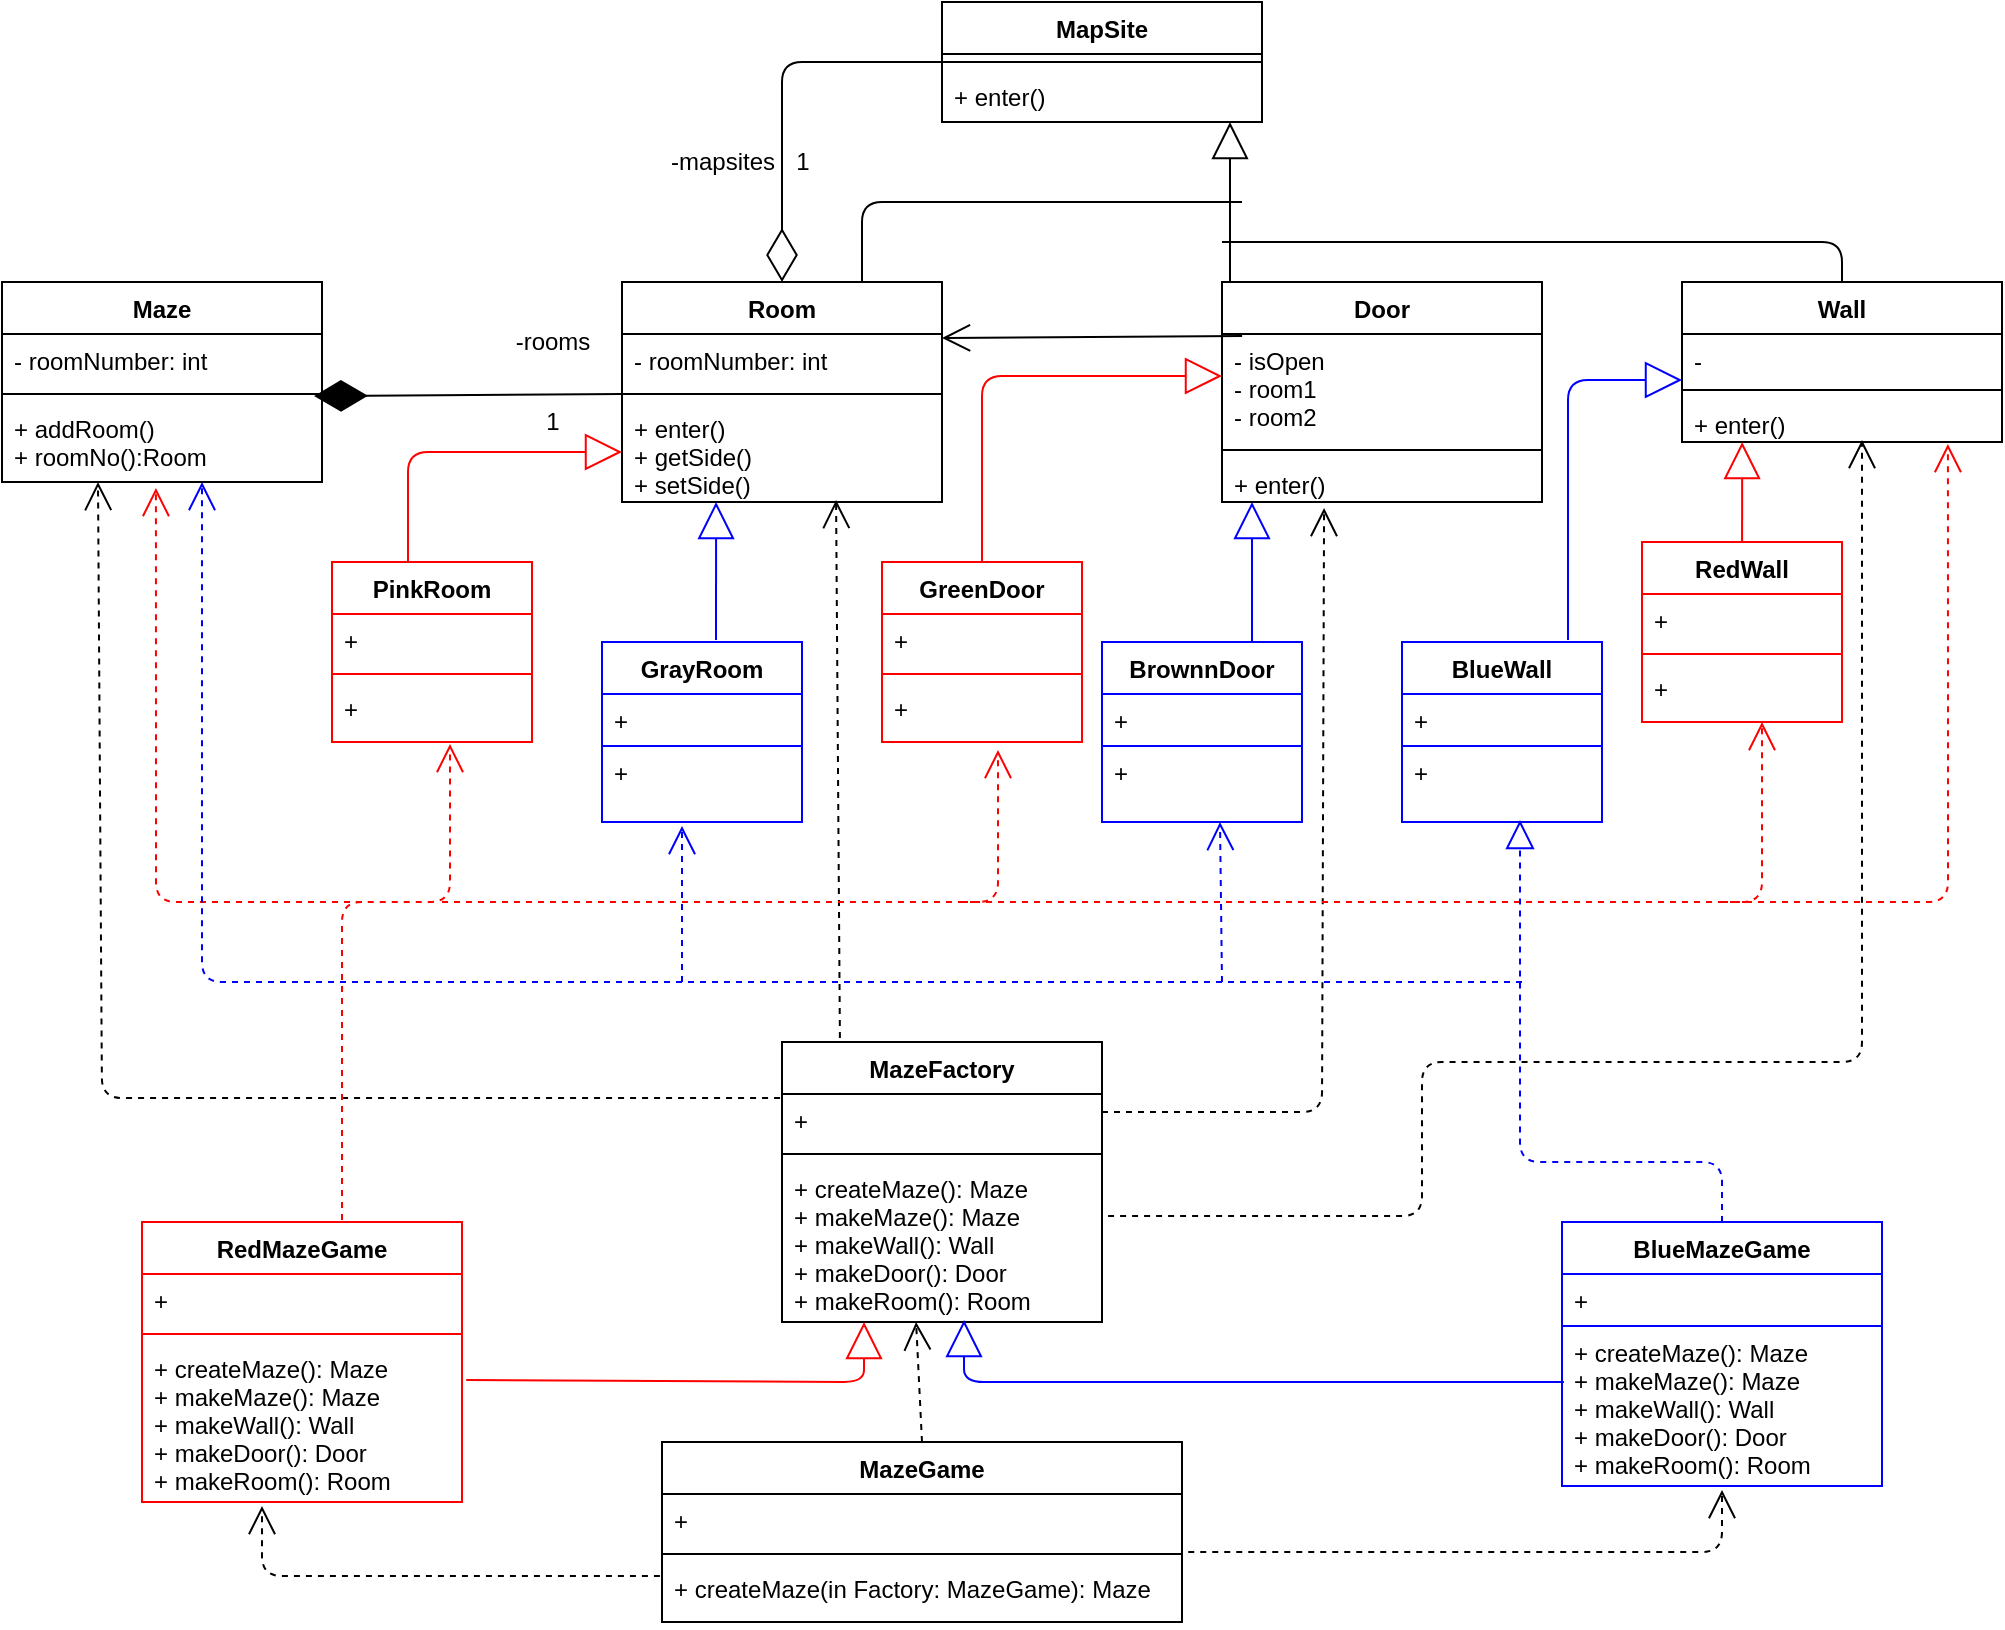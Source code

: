 <mxfile version="14.2.7" type="github">
  <diagram id="dcHdXGHzoKGkfsIKEd3O" name="Page-1">
    <mxGraphModel dx="1186" dy="588" grid="1" gridSize="10" guides="1" tooltips="1" connect="1" arrows="1" fold="1" page="1" pageScale="1" pageWidth="1100" pageHeight="850" math="0" shadow="0">
      <root>
        <mxCell id="0" />
        <mxCell id="1" parent="0" />
        <mxCell id="pTgLrrsHrEQl5brdsclu-5" value="MapSite" style="swimlane;fontStyle=1;align=center;verticalAlign=top;childLayout=stackLayout;horizontal=1;startSize=26;horizontalStack=0;resizeParent=1;resizeParentMax=0;resizeLast=0;collapsible=1;marginBottom=0;" parent="1" vertex="1">
          <mxGeometry x="510" y="20" width="160" height="60" as="geometry" />
        </mxCell>
        <mxCell id="pTgLrrsHrEQl5brdsclu-7" value="" style="line;strokeWidth=1;fillColor=none;align=left;verticalAlign=middle;spacingTop=-1;spacingLeft=3;spacingRight=3;rotatable=0;labelPosition=right;points=[];portConstraint=eastwest;" parent="pTgLrrsHrEQl5brdsclu-5" vertex="1">
          <mxGeometry y="26" width="160" height="8" as="geometry" />
        </mxCell>
        <mxCell id="pTgLrrsHrEQl5brdsclu-8" value="+ enter()" style="text;strokeColor=none;fillColor=none;align=left;verticalAlign=top;spacingLeft=4;spacingRight=4;overflow=hidden;rotatable=0;points=[[0,0.5],[1,0.5]];portConstraint=eastwest;" parent="pTgLrrsHrEQl5brdsclu-5" vertex="1">
          <mxGeometry y="34" width="160" height="26" as="geometry" />
        </mxCell>
        <mxCell id="pTgLrrsHrEQl5brdsclu-9" value="Maze" style="swimlane;fontStyle=1;align=center;verticalAlign=top;childLayout=stackLayout;horizontal=1;startSize=26;horizontalStack=0;resizeParent=1;resizeParentMax=0;resizeLast=0;collapsible=1;marginBottom=0;" parent="1" vertex="1">
          <mxGeometry x="40" y="160" width="160" height="100" as="geometry" />
        </mxCell>
        <mxCell id="pTgLrrsHrEQl5brdsclu-10" value="- roomNumber: int" style="text;strokeColor=none;fillColor=none;align=left;verticalAlign=top;spacingLeft=4;spacingRight=4;overflow=hidden;rotatable=0;points=[[0,0.5],[1,0.5]];portConstraint=eastwest;" parent="pTgLrrsHrEQl5brdsclu-9" vertex="1">
          <mxGeometry y="26" width="160" height="26" as="geometry" />
        </mxCell>
        <mxCell id="pTgLrrsHrEQl5brdsclu-11" value="" style="line;strokeWidth=1;fillColor=none;align=left;verticalAlign=middle;spacingTop=-1;spacingLeft=3;spacingRight=3;rotatable=0;labelPosition=right;points=[];portConstraint=eastwest;" parent="pTgLrrsHrEQl5brdsclu-9" vertex="1">
          <mxGeometry y="52" width="160" height="8" as="geometry" />
        </mxCell>
        <mxCell id="pTgLrrsHrEQl5brdsclu-12" value="+ addRoom()&#xa;+ roomNo():Room" style="text;strokeColor=none;fillColor=none;align=left;verticalAlign=top;spacingLeft=4;spacingRight=4;overflow=hidden;rotatable=0;points=[[0,0.5],[1,0.5]];portConstraint=eastwest;" parent="pTgLrrsHrEQl5brdsclu-9" vertex="1">
          <mxGeometry y="60" width="160" height="40" as="geometry" />
        </mxCell>
        <mxCell id="pTgLrrsHrEQl5brdsclu-13" value="Room" style="swimlane;fontStyle=1;align=center;verticalAlign=top;childLayout=stackLayout;horizontal=1;startSize=26;horizontalStack=0;resizeParent=1;resizeParentMax=0;resizeLast=0;collapsible=1;marginBottom=0;" parent="1" vertex="1">
          <mxGeometry x="350" y="160" width="160" height="110" as="geometry" />
        </mxCell>
        <mxCell id="pTgLrrsHrEQl5brdsclu-14" value="- roomNumber: int" style="text;strokeColor=none;fillColor=none;align=left;verticalAlign=top;spacingLeft=4;spacingRight=4;overflow=hidden;rotatable=0;points=[[0,0.5],[1,0.5]];portConstraint=eastwest;" parent="pTgLrrsHrEQl5brdsclu-13" vertex="1">
          <mxGeometry y="26" width="160" height="26" as="geometry" />
        </mxCell>
        <mxCell id="pTgLrrsHrEQl5brdsclu-15" value="" style="line;strokeWidth=1;fillColor=none;align=left;verticalAlign=middle;spacingTop=-1;spacingLeft=3;spacingRight=3;rotatable=0;labelPosition=right;points=[];portConstraint=eastwest;" parent="pTgLrrsHrEQl5brdsclu-13" vertex="1">
          <mxGeometry y="52" width="160" height="8" as="geometry" />
        </mxCell>
        <mxCell id="pTgLrrsHrEQl5brdsclu-16" value="+ enter()&#xa;+ getSide()&#xa;+ setSide()" style="text;strokeColor=none;fillColor=none;align=left;verticalAlign=top;spacingLeft=4;spacingRight=4;overflow=hidden;rotatable=0;points=[[0,0.5],[1,0.5]];portConstraint=eastwest;" parent="pTgLrrsHrEQl5brdsclu-13" vertex="1">
          <mxGeometry y="60" width="160" height="50" as="geometry" />
        </mxCell>
        <mxCell id="pTgLrrsHrEQl5brdsclu-17" value="Door" style="swimlane;fontStyle=1;align=center;verticalAlign=top;childLayout=stackLayout;horizontal=1;startSize=26;horizontalStack=0;resizeParent=1;resizeParentMax=0;resizeLast=0;collapsible=1;marginBottom=0;" parent="1" vertex="1">
          <mxGeometry x="650" y="160" width="160" height="110" as="geometry" />
        </mxCell>
        <mxCell id="pTgLrrsHrEQl5brdsclu-18" value="- isOpen&#xa;- room1&#xa;- room2" style="text;strokeColor=none;fillColor=none;align=left;verticalAlign=top;spacingLeft=4;spacingRight=4;overflow=hidden;rotatable=0;points=[[0,0.5],[1,0.5]];portConstraint=eastwest;" parent="pTgLrrsHrEQl5brdsclu-17" vertex="1">
          <mxGeometry y="26" width="160" height="54" as="geometry" />
        </mxCell>
        <mxCell id="pTgLrrsHrEQl5brdsclu-19" value="" style="line;strokeWidth=1;fillColor=none;align=left;verticalAlign=middle;spacingTop=-1;spacingLeft=3;spacingRight=3;rotatable=0;labelPosition=right;points=[];portConstraint=eastwest;" parent="pTgLrrsHrEQl5brdsclu-17" vertex="1">
          <mxGeometry y="80" width="160" height="8" as="geometry" />
        </mxCell>
        <mxCell id="pTgLrrsHrEQl5brdsclu-20" value="+ enter()&#xa;" style="text;strokeColor=none;fillColor=none;align=left;verticalAlign=top;spacingLeft=4;spacingRight=4;overflow=hidden;rotatable=0;points=[[0,0.5],[1,0.5]];portConstraint=eastwest;" parent="pTgLrrsHrEQl5brdsclu-17" vertex="1">
          <mxGeometry y="88" width="160" height="22" as="geometry" />
        </mxCell>
        <mxCell id="pTgLrrsHrEQl5brdsclu-21" value="Wall" style="swimlane;fontStyle=1;align=center;verticalAlign=top;childLayout=stackLayout;horizontal=1;startSize=26;horizontalStack=0;resizeParent=1;resizeParentMax=0;resizeLast=0;collapsible=1;marginBottom=0;" parent="1" vertex="1">
          <mxGeometry x="880" y="160" width="160" height="80" as="geometry" />
        </mxCell>
        <mxCell id="pTgLrrsHrEQl5brdsclu-22" value="- " style="text;strokeColor=none;fillColor=none;align=left;verticalAlign=top;spacingLeft=4;spacingRight=4;overflow=hidden;rotatable=0;points=[[0,0.5],[1,0.5]];portConstraint=eastwest;" parent="pTgLrrsHrEQl5brdsclu-21" vertex="1">
          <mxGeometry y="26" width="160" height="24" as="geometry" />
        </mxCell>
        <mxCell id="pTgLrrsHrEQl5brdsclu-23" value="" style="line;strokeWidth=1;fillColor=none;align=left;verticalAlign=middle;spacingTop=-1;spacingLeft=3;spacingRight=3;rotatable=0;labelPosition=right;points=[];portConstraint=eastwest;" parent="pTgLrrsHrEQl5brdsclu-21" vertex="1">
          <mxGeometry y="50" width="160" height="8" as="geometry" />
        </mxCell>
        <mxCell id="pTgLrrsHrEQl5brdsclu-24" value="+ enter()&#xa;" style="text;strokeColor=none;fillColor=none;align=left;verticalAlign=top;spacingLeft=4;spacingRight=4;overflow=hidden;rotatable=0;points=[[0,0.5],[1,0.5]];portConstraint=eastwest;" parent="pTgLrrsHrEQl5brdsclu-21" vertex="1">
          <mxGeometry y="58" width="160" height="22" as="geometry" />
        </mxCell>
        <mxCell id="pTgLrrsHrEQl5brdsclu-25" value="MazeFactory" style="swimlane;fontStyle=1;align=center;verticalAlign=top;childLayout=stackLayout;horizontal=1;startSize=26;horizontalStack=0;resizeParent=1;resizeParentMax=0;resizeLast=0;collapsible=1;marginBottom=0;" parent="1" vertex="1">
          <mxGeometry x="430" y="540" width="160" height="140" as="geometry" />
        </mxCell>
        <mxCell id="pTgLrrsHrEQl5brdsclu-26" value="+ " style="text;strokeColor=none;fillColor=none;align=left;verticalAlign=top;spacingLeft=4;spacingRight=4;overflow=hidden;rotatable=0;points=[[0,0.5],[1,0.5]];portConstraint=eastwest;" parent="pTgLrrsHrEQl5brdsclu-25" vertex="1">
          <mxGeometry y="26" width="160" height="26" as="geometry" />
        </mxCell>
        <mxCell id="pTgLrrsHrEQl5brdsclu-27" value="" style="line;strokeWidth=1;fillColor=none;align=left;verticalAlign=middle;spacingTop=-1;spacingLeft=3;spacingRight=3;rotatable=0;labelPosition=right;points=[];portConstraint=eastwest;" parent="pTgLrrsHrEQl5brdsclu-25" vertex="1">
          <mxGeometry y="52" width="160" height="8" as="geometry" />
        </mxCell>
        <mxCell id="pTgLrrsHrEQl5brdsclu-28" value="+ createMaze(): Maze&#xa;+ makeMaze(): Maze&#xa;+ makeWall(): Wall&#xa;+ makeDoor(): Door&#xa;+ makeRoom(): Room" style="text;strokeColor=none;fillColor=none;align=left;verticalAlign=top;spacingLeft=4;spacingRight=4;overflow=hidden;rotatable=0;points=[[0,0.5],[1,0.5]];portConstraint=eastwest;" parent="pTgLrrsHrEQl5brdsclu-25" vertex="1">
          <mxGeometry y="60" width="160" height="80" as="geometry" />
        </mxCell>
        <mxCell id="pTgLrrsHrEQl5brdsclu-29" value="" style="endArrow=diamondThin;endFill=0;endSize=24;html=1;exitX=0;exitY=0.5;exitDx=0;exitDy=0;entryX=0.5;entryY=0;entryDx=0;entryDy=0;" parent="1" source="pTgLrrsHrEQl5brdsclu-5" target="pTgLrrsHrEQl5brdsclu-13" edge="1">
          <mxGeometry width="160" relative="1" as="geometry">
            <mxPoint x="280" y="60" as="sourcePoint" />
            <mxPoint x="440" y="60" as="targetPoint" />
            <Array as="points">
              <mxPoint x="430" y="50" />
            </Array>
          </mxGeometry>
        </mxCell>
        <mxCell id="pTgLrrsHrEQl5brdsclu-30" value="" style="endArrow=diamondThin;endFill=1;endSize=24;html=1;exitX=0;exitY=-0.08;exitDx=0;exitDy=0;exitPerimeter=0;entryX=0.975;entryY=0.625;entryDx=0;entryDy=0;entryPerimeter=0;" parent="1" source="pTgLrrsHrEQl5brdsclu-16" target="pTgLrrsHrEQl5brdsclu-11" edge="1">
          <mxGeometry width="160" relative="1" as="geometry">
            <mxPoint x="470" y="270" as="sourcePoint" />
            <mxPoint x="630" y="270" as="targetPoint" />
          </mxGeometry>
        </mxCell>
        <mxCell id="pTgLrrsHrEQl5brdsclu-32" value="" style="endArrow=open;endSize=12;dashed=1;html=1;exitX=-0.006;exitY=0.077;exitDx=0;exitDy=0;exitPerimeter=0;" parent="1" source="pTgLrrsHrEQl5brdsclu-26" edge="1">
          <mxGeometry width="160" relative="1" as="geometry">
            <mxPoint x="470" y="270" as="sourcePoint" />
            <mxPoint x="88" y="260" as="targetPoint" />
            <Array as="points">
              <mxPoint x="90" y="568" />
            </Array>
          </mxGeometry>
        </mxCell>
        <mxCell id="pTgLrrsHrEQl5brdsclu-33" value="" style="endArrow=open;endSize=12;dashed=1;html=1;exitX=0.181;exitY=-0.014;exitDx=0;exitDy=0;entryX=0.669;entryY=0.98;entryDx=0;entryDy=0;entryPerimeter=0;exitPerimeter=0;" parent="1" source="pTgLrrsHrEQl5brdsclu-25" target="pTgLrrsHrEQl5brdsclu-16" edge="1">
          <mxGeometry width="160" relative="1" as="geometry">
            <mxPoint x="470" y="270" as="sourcePoint" />
            <mxPoint x="630" y="270" as="targetPoint" />
            <Array as="points" />
          </mxGeometry>
        </mxCell>
        <mxCell id="pTgLrrsHrEQl5brdsclu-34" value="" style="endArrow=open;endSize=12;dashed=1;html=1;exitX=1;exitY=0.25;exitDx=0;exitDy=0;entryX=0.319;entryY=1.136;entryDx=0;entryDy=0;entryPerimeter=0;" parent="1" source="pTgLrrsHrEQl5brdsclu-25" target="pTgLrrsHrEQl5brdsclu-20" edge="1">
          <mxGeometry width="160" relative="1" as="geometry">
            <mxPoint x="470" y="270" as="sourcePoint" />
            <mxPoint x="630" y="270" as="targetPoint" />
            <Array as="points">
              <mxPoint x="700" y="575" />
            </Array>
          </mxGeometry>
        </mxCell>
        <mxCell id="pTgLrrsHrEQl5brdsclu-35" value="" style="endArrow=open;endSize=12;dashed=1;html=1;exitX=1.019;exitY=0.338;exitDx=0;exitDy=0;exitPerimeter=0;" parent="1" source="pTgLrrsHrEQl5brdsclu-28" edge="1">
          <mxGeometry width="160" relative="1" as="geometry">
            <mxPoint x="470" y="270" as="sourcePoint" />
            <mxPoint x="970" y="239" as="targetPoint" />
            <Array as="points">
              <mxPoint x="750" y="627" />
              <mxPoint x="750" y="550" />
              <mxPoint x="970" y="550" />
            </Array>
          </mxGeometry>
        </mxCell>
        <mxCell id="pTgLrrsHrEQl5brdsclu-36" value="" style="endArrow=block;endSize=16;endFill=0;html=1;" parent="1" edge="1">
          <mxGeometry width="160" relative="1" as="geometry">
            <mxPoint x="654" y="160" as="sourcePoint" />
            <mxPoint x="654" y="80" as="targetPoint" />
          </mxGeometry>
        </mxCell>
        <mxCell id="pTgLrrsHrEQl5brdsclu-39" value="" style="endArrow=none;html=1;exitX=0.75;exitY=0;exitDx=0;exitDy=0;" parent="1" source="pTgLrrsHrEQl5brdsclu-13" edge="1">
          <mxGeometry width="50" height="50" relative="1" as="geometry">
            <mxPoint x="520" y="300" as="sourcePoint" />
            <mxPoint x="660" y="120" as="targetPoint" />
            <Array as="points">
              <mxPoint x="470" y="120" />
            </Array>
          </mxGeometry>
        </mxCell>
        <mxCell id="pTgLrrsHrEQl5brdsclu-40" value="" style="endArrow=none;html=1;exitX=0.5;exitY=0;exitDx=0;exitDy=0;" parent="1" source="pTgLrrsHrEQl5brdsclu-21" edge="1">
          <mxGeometry width="50" height="50" relative="1" as="geometry">
            <mxPoint x="520" y="300" as="sourcePoint" />
            <mxPoint x="650" y="140" as="targetPoint" />
            <Array as="points">
              <mxPoint x="960" y="140" />
            </Array>
          </mxGeometry>
        </mxCell>
        <mxCell id="vtiFYNOhvJ_xAcoVPAEP-5" value="RedMazeGame" style="swimlane;fontStyle=1;align=center;verticalAlign=top;childLayout=stackLayout;horizontal=1;startSize=26;horizontalStack=0;resizeParent=1;resizeParentMax=0;resizeLast=0;collapsible=1;marginBottom=0;strokeColor=#FF0000;" parent="1" vertex="1">
          <mxGeometry x="110" y="630" width="160" height="140" as="geometry" />
        </mxCell>
        <mxCell id="vtiFYNOhvJ_xAcoVPAEP-6" value="+ " style="text;strokeColor=none;fillColor=none;align=left;verticalAlign=top;spacingLeft=4;spacingRight=4;overflow=hidden;rotatable=0;points=[[0,0.5],[1,0.5]];portConstraint=eastwest;" parent="vtiFYNOhvJ_xAcoVPAEP-5" vertex="1">
          <mxGeometry y="26" width="160" height="26" as="geometry" />
        </mxCell>
        <mxCell id="vtiFYNOhvJ_xAcoVPAEP-7" value="" style="line;strokeWidth=1;fillColor=none;align=left;verticalAlign=middle;spacingTop=-1;spacingLeft=3;spacingRight=3;rotatable=0;labelPosition=right;points=[];portConstraint=eastwest;strokeColor=#FF0000;" parent="vtiFYNOhvJ_xAcoVPAEP-5" vertex="1">
          <mxGeometry y="52" width="160" height="8" as="geometry" />
        </mxCell>
        <mxCell id="vtiFYNOhvJ_xAcoVPAEP-8" value="+ createMaze(): Maze&#xa;+ makeMaze(): Maze&#xa;+ makeWall(): Wall&#xa;+ makeDoor(): Door&#xa;+ makeRoom(): Room" style="text;strokeColor=none;fillColor=none;align=left;verticalAlign=top;spacingLeft=4;spacingRight=4;overflow=hidden;rotatable=0;points=[[0,0.5],[1,0.5]];portConstraint=eastwest;" parent="vtiFYNOhvJ_xAcoVPAEP-5" vertex="1">
          <mxGeometry y="60" width="160" height="80" as="geometry" />
        </mxCell>
        <mxCell id="vtiFYNOhvJ_xAcoVPAEP-9" value="BlueMazeGame" style="swimlane;fontStyle=1;align=center;verticalAlign=top;childLayout=stackLayout;horizontal=1;startSize=26;horizontalStack=0;resizeParent=1;resizeParentMax=0;resizeLast=0;collapsible=1;marginBottom=0;strokeColor=#0000FF;" parent="1" vertex="1">
          <mxGeometry x="820" y="630" width="160" height="132" as="geometry" />
        </mxCell>
        <mxCell id="vtiFYNOhvJ_xAcoVPAEP-10" value="+ " style="text;strokeColor=#0000FF;fillColor=none;align=left;verticalAlign=top;spacingLeft=4;spacingRight=4;overflow=hidden;rotatable=0;points=[[0,0.5],[1,0.5]];portConstraint=eastwest;" parent="vtiFYNOhvJ_xAcoVPAEP-9" vertex="1">
          <mxGeometry y="26" width="160" height="26" as="geometry" />
        </mxCell>
        <mxCell id="vtiFYNOhvJ_xAcoVPAEP-12" value="+ createMaze(): Maze&#xa;+ makeMaze(): Maze&#xa;+ makeWall(): Wall&#xa;+ makeDoor(): Door&#xa;+ makeRoom(): Room" style="text;strokeColor=#0000FF;fillColor=none;align=left;verticalAlign=top;spacingLeft=4;spacingRight=4;overflow=hidden;rotatable=0;points=[[0,0.5],[1,0.5]];portConstraint=eastwest;" parent="vtiFYNOhvJ_xAcoVPAEP-9" vertex="1">
          <mxGeometry y="52" width="160" height="80" as="geometry" />
        </mxCell>
        <mxCell id="vtiFYNOhvJ_xAcoVPAEP-13" value="-mapsites" style="text;html=1;align=center;verticalAlign=middle;resizable=0;points=[];autosize=1;" parent="1" vertex="1">
          <mxGeometry x="365" y="90" width="70" height="20" as="geometry" />
        </mxCell>
        <mxCell id="vtiFYNOhvJ_xAcoVPAEP-14" value="1" style="text;html=1;align=center;verticalAlign=middle;resizable=0;points=[];autosize=1;" parent="1" vertex="1">
          <mxGeometry x="430" y="90" width="20" height="20" as="geometry" />
        </mxCell>
        <mxCell id="vtiFYNOhvJ_xAcoVPAEP-15" value="-rooms" style="text;html=1;align=center;verticalAlign=middle;resizable=0;points=[];autosize=1;" parent="1" vertex="1">
          <mxGeometry x="290" y="180" width="50" height="20" as="geometry" />
        </mxCell>
        <mxCell id="vtiFYNOhvJ_xAcoVPAEP-16" value="1" style="text;html=1;align=center;verticalAlign=middle;resizable=0;points=[];autosize=1;" parent="1" vertex="1">
          <mxGeometry x="305" y="220" width="20" height="20" as="geometry" />
        </mxCell>
        <mxCell id="vtiFYNOhvJ_xAcoVPAEP-17" value="PinkRoom" style="swimlane;fontStyle=1;align=center;verticalAlign=top;childLayout=stackLayout;horizontal=1;startSize=26;horizontalStack=0;resizeParent=1;resizeParentMax=0;resizeLast=0;collapsible=1;marginBottom=0;strokeColor=#FF0000;" parent="1" vertex="1">
          <mxGeometry x="205" y="300" width="100" height="90" as="geometry" />
        </mxCell>
        <mxCell id="vtiFYNOhvJ_xAcoVPAEP-18" value="+ " style="text;strokeColor=none;fillColor=none;align=left;verticalAlign=top;spacingLeft=4;spacingRight=4;overflow=hidden;rotatable=0;points=[[0,0.5],[1,0.5]];portConstraint=eastwest;" parent="vtiFYNOhvJ_xAcoVPAEP-17" vertex="1">
          <mxGeometry y="26" width="100" height="26" as="geometry" />
        </mxCell>
        <mxCell id="vtiFYNOhvJ_xAcoVPAEP-19" value="" style="line;strokeWidth=1;fillColor=none;align=left;verticalAlign=middle;spacingTop=-1;spacingLeft=3;spacingRight=3;rotatable=0;labelPosition=right;points=[];portConstraint=eastwest;strokeColor=#FF0000;" parent="vtiFYNOhvJ_xAcoVPAEP-17" vertex="1">
          <mxGeometry y="52" width="100" height="8" as="geometry" />
        </mxCell>
        <mxCell id="vtiFYNOhvJ_xAcoVPAEP-20" value="+" style="text;strokeColor=none;fillColor=none;align=left;verticalAlign=top;spacingLeft=4;spacingRight=4;overflow=hidden;rotatable=0;points=[[0,0.5],[1,0.5]];portConstraint=eastwest;" parent="vtiFYNOhvJ_xAcoVPAEP-17" vertex="1">
          <mxGeometry y="60" width="100" height="30" as="geometry" />
        </mxCell>
        <mxCell id="vtiFYNOhvJ_xAcoVPAEP-21" value="GrayRoom" style="swimlane;fontStyle=1;align=center;verticalAlign=top;childLayout=stackLayout;horizontal=1;startSize=26;horizontalStack=0;resizeParent=1;resizeParentMax=0;resizeLast=0;collapsible=1;marginBottom=0;strokeColor=#0000FF;" parent="1" vertex="1">
          <mxGeometry x="340" y="340" width="100" height="90" as="geometry" />
        </mxCell>
        <mxCell id="vtiFYNOhvJ_xAcoVPAEP-22" value="+ " style="text;strokeColor=#0000FF;fillColor=none;align=left;verticalAlign=top;spacingLeft=4;spacingRight=4;overflow=hidden;rotatable=0;points=[[0,0.5],[1,0.5]];portConstraint=eastwest;" parent="vtiFYNOhvJ_xAcoVPAEP-21" vertex="1">
          <mxGeometry y="26" width="100" height="26" as="geometry" />
        </mxCell>
        <mxCell id="vtiFYNOhvJ_xAcoVPAEP-24" value="+" style="text;strokeColor=#0000FF;fillColor=none;align=left;verticalAlign=top;spacingLeft=4;spacingRight=4;overflow=hidden;rotatable=0;points=[[0,0.5],[1,0.5]];portConstraint=eastwest;" parent="vtiFYNOhvJ_xAcoVPAEP-21" vertex="1">
          <mxGeometry y="52" width="100" height="38" as="geometry" />
        </mxCell>
        <mxCell id="vtiFYNOhvJ_xAcoVPAEP-25" value="RedWall" style="swimlane;fontStyle=1;align=center;verticalAlign=top;childLayout=stackLayout;horizontal=1;startSize=26;horizontalStack=0;resizeParent=1;resizeParentMax=0;resizeLast=0;collapsible=1;marginBottom=0;strokeColor=#FF0000;" parent="1" vertex="1">
          <mxGeometry x="860" y="290" width="100" height="90" as="geometry" />
        </mxCell>
        <mxCell id="vtiFYNOhvJ_xAcoVPAEP-26" value="+ " style="text;strokeColor=none;fillColor=none;align=left;verticalAlign=top;spacingLeft=4;spacingRight=4;overflow=hidden;rotatable=0;points=[[0,0.5],[1,0.5]];portConstraint=eastwest;" parent="vtiFYNOhvJ_xAcoVPAEP-25" vertex="1">
          <mxGeometry y="26" width="100" height="26" as="geometry" />
        </mxCell>
        <mxCell id="vtiFYNOhvJ_xAcoVPAEP-27" value="" style="line;strokeWidth=1;fillColor=none;align=left;verticalAlign=middle;spacingTop=-1;spacingLeft=3;spacingRight=3;rotatable=0;labelPosition=right;points=[];portConstraint=eastwest;strokeColor=#FF0000;" parent="vtiFYNOhvJ_xAcoVPAEP-25" vertex="1">
          <mxGeometry y="52" width="100" height="8" as="geometry" />
        </mxCell>
        <mxCell id="vtiFYNOhvJ_xAcoVPAEP-28" value="+" style="text;strokeColor=none;fillColor=none;align=left;verticalAlign=top;spacingLeft=4;spacingRight=4;overflow=hidden;rotatable=0;points=[[0,0.5],[1,0.5]];portConstraint=eastwest;" parent="vtiFYNOhvJ_xAcoVPAEP-25" vertex="1">
          <mxGeometry y="60" width="100" height="30" as="geometry" />
        </mxCell>
        <mxCell id="vtiFYNOhvJ_xAcoVPAEP-29" value="GreenDoor" style="swimlane;fontStyle=1;align=center;verticalAlign=top;childLayout=stackLayout;horizontal=1;startSize=26;horizontalStack=0;resizeParent=1;resizeParentMax=0;resizeLast=0;collapsible=1;marginBottom=0;strokeColor=#FF0000;" parent="1" vertex="1">
          <mxGeometry x="480" y="300" width="100" height="90" as="geometry" />
        </mxCell>
        <mxCell id="vtiFYNOhvJ_xAcoVPAEP-30" value="+ " style="text;strokeColor=none;fillColor=none;align=left;verticalAlign=top;spacingLeft=4;spacingRight=4;overflow=hidden;rotatable=0;points=[[0,0.5],[1,0.5]];portConstraint=eastwest;" parent="vtiFYNOhvJ_xAcoVPAEP-29" vertex="1">
          <mxGeometry y="26" width="100" height="26" as="geometry" />
        </mxCell>
        <mxCell id="vtiFYNOhvJ_xAcoVPAEP-31" value="" style="line;strokeWidth=1;fillColor=none;align=left;verticalAlign=middle;spacingTop=-1;spacingLeft=3;spacingRight=3;rotatable=0;labelPosition=right;points=[];portConstraint=eastwest;strokeColor=#FF0000;" parent="vtiFYNOhvJ_xAcoVPAEP-29" vertex="1">
          <mxGeometry y="52" width="100" height="8" as="geometry" />
        </mxCell>
        <mxCell id="vtiFYNOhvJ_xAcoVPAEP-32" value="+" style="text;strokeColor=none;fillColor=none;align=left;verticalAlign=top;spacingLeft=4;spacingRight=4;overflow=hidden;rotatable=0;points=[[0,0.5],[1,0.5]];portConstraint=eastwest;" parent="vtiFYNOhvJ_xAcoVPAEP-29" vertex="1">
          <mxGeometry y="60" width="100" height="30" as="geometry" />
        </mxCell>
        <mxCell id="vtiFYNOhvJ_xAcoVPAEP-33" value="" style="endArrow=block;endSize=16;endFill=0;html=1;exitX=1.013;exitY=0.238;exitDx=0;exitDy=0;strokeColor=#FF0000;exitPerimeter=0;" parent="1" source="vtiFYNOhvJ_xAcoVPAEP-8" edge="1">
          <mxGeometry width="160" relative="1" as="geometry">
            <mxPoint x="500" y="700" as="sourcePoint" />
            <mxPoint x="471" y="680" as="targetPoint" />
            <Array as="points">
              <mxPoint x="471" y="710" />
            </Array>
          </mxGeometry>
        </mxCell>
        <mxCell id="vtiFYNOhvJ_xAcoVPAEP-34" value="" style="endArrow=open;endSize=12;dashed=1;html=1;strokeColor=#FF0000;entryX=0.59;entryY=1.033;entryDx=0;entryDy=0;entryPerimeter=0;" parent="1" target="vtiFYNOhvJ_xAcoVPAEP-20" edge="1">
          <mxGeometry width="160" relative="1" as="geometry">
            <mxPoint x="210" y="629" as="sourcePoint" />
            <mxPoint x="660" y="550" as="targetPoint" />
            <Array as="points">
              <mxPoint x="210" y="470" />
              <mxPoint x="264" y="470" />
            </Array>
          </mxGeometry>
        </mxCell>
        <mxCell id="vtiFYNOhvJ_xAcoVPAEP-35" value="" style="endArrow=open;endSize=12;dashed=1;html=1;strokeColor=#FF0000;entryX=0.58;entryY=1.133;entryDx=0;entryDy=0;entryPerimeter=0;" parent="1" target="vtiFYNOhvJ_xAcoVPAEP-32" edge="1">
          <mxGeometry width="160" relative="1" as="geometry">
            <mxPoint x="260" y="470" as="sourcePoint" />
            <mxPoint x="660" y="480" as="targetPoint" />
            <Array as="points">
              <mxPoint x="538" y="470" />
            </Array>
          </mxGeometry>
        </mxCell>
        <mxCell id="vtiFYNOhvJ_xAcoVPAEP-36" value="" style="endArrow=open;endSize=12;dashed=1;html=1;strokeColor=#FF0000;entryX=0.6;entryY=1;entryDx=0;entryDy=0;entryPerimeter=0;" parent="1" target="vtiFYNOhvJ_xAcoVPAEP-28" edge="1">
          <mxGeometry width="160" relative="1" as="geometry">
            <mxPoint x="520" y="470" as="sourcePoint" />
            <mxPoint x="660" y="480" as="targetPoint" />
            <Array as="points">
              <mxPoint x="920" y="470" />
            </Array>
          </mxGeometry>
        </mxCell>
        <mxCell id="vtiFYNOhvJ_xAcoVPAEP-37" value="" style="endArrow=open;endSize=12;dashed=1;html=1;strokeColor=#FF0000;entryX=0.481;entryY=1.075;entryDx=0;entryDy=0;entryPerimeter=0;" parent="1" target="pTgLrrsHrEQl5brdsclu-12" edge="1">
          <mxGeometry width="160" relative="1" as="geometry">
            <mxPoint x="220" y="470" as="sourcePoint" />
            <mxPoint x="660" y="390" as="targetPoint" />
            <Array as="points">
              <mxPoint x="117" y="470" />
            </Array>
          </mxGeometry>
        </mxCell>
        <mxCell id="vtiFYNOhvJ_xAcoVPAEP-38" value="" style="endArrow=open;endSize=12;dashed=1;html=1;strokeColor=#FF0000;entryX=0.831;entryY=1.045;entryDx=0;entryDy=0;entryPerimeter=0;" parent="1" target="pTgLrrsHrEQl5brdsclu-24" edge="1">
          <mxGeometry width="160" relative="1" as="geometry">
            <mxPoint x="900" y="470" as="sourcePoint" />
            <mxPoint x="660" y="390" as="targetPoint" />
            <Array as="points">
              <mxPoint x="1013" y="470" />
            </Array>
          </mxGeometry>
        </mxCell>
        <mxCell id="vtiFYNOhvJ_xAcoVPAEP-39" value="" style="endArrow=block;endSize=16;endFill=0;html=1;strokeColor=#FF0000;entryX=0;entryY=0.5;entryDx=0;entryDy=0;exitX=0.38;exitY=0;exitDx=0;exitDy=0;exitPerimeter=0;" parent="1" source="vtiFYNOhvJ_xAcoVPAEP-17" target="pTgLrrsHrEQl5brdsclu-16" edge="1">
          <mxGeometry width="160" relative="1" as="geometry">
            <mxPoint x="255" y="298" as="sourcePoint" />
            <mxPoint x="660" y="390" as="targetPoint" />
            <Array as="points">
              <mxPoint x="243" y="245" />
            </Array>
          </mxGeometry>
        </mxCell>
        <mxCell id="vtiFYNOhvJ_xAcoVPAEP-40" value="" style="endArrow=block;endSize=16;endFill=0;html=1;strokeColor=#FF0000;exitX=0.5;exitY=0;exitDx=0;exitDy=0;" parent="1" source="vtiFYNOhvJ_xAcoVPAEP-29" edge="1">
          <mxGeometry width="160" relative="1" as="geometry">
            <mxPoint x="500" y="390" as="sourcePoint" />
            <mxPoint x="650" y="207" as="targetPoint" />
            <Array as="points">
              <mxPoint x="530" y="207" />
            </Array>
          </mxGeometry>
        </mxCell>
        <mxCell id="vtiFYNOhvJ_xAcoVPAEP-41" value="" style="endArrow=block;endSize=16;endFill=0;html=1;strokeColor=#FF0000;entryX=0.188;entryY=1;entryDx=0;entryDy=0;entryPerimeter=0;" parent="1" source="vtiFYNOhvJ_xAcoVPAEP-25" target="pTgLrrsHrEQl5brdsclu-24" edge="1">
          <mxGeometry width="160" relative="1" as="geometry">
            <mxPoint x="500" y="390" as="sourcePoint" />
            <mxPoint x="660" y="390" as="targetPoint" />
          </mxGeometry>
        </mxCell>
        <mxCell id="vtiFYNOhvJ_xAcoVPAEP-42" value="BrownnDoor" style="swimlane;fontStyle=1;align=center;verticalAlign=top;childLayout=stackLayout;horizontal=1;startSize=26;horizontalStack=0;resizeParent=1;resizeParentMax=0;resizeLast=0;collapsible=1;marginBottom=0;strokeColor=#0000FF;" parent="1" vertex="1">
          <mxGeometry x="590" y="340" width="100" height="90" as="geometry" />
        </mxCell>
        <mxCell id="vtiFYNOhvJ_xAcoVPAEP-43" value="+ " style="text;strokeColor=#0000FF;fillColor=none;align=left;verticalAlign=top;spacingLeft=4;spacingRight=4;overflow=hidden;rotatable=0;points=[[0,0.5],[1,0.5]];portConstraint=eastwest;" parent="vtiFYNOhvJ_xAcoVPAEP-42" vertex="1">
          <mxGeometry y="26" width="100" height="26" as="geometry" />
        </mxCell>
        <mxCell id="vtiFYNOhvJ_xAcoVPAEP-44" value="+" style="text;strokeColor=#0000FF;fillColor=none;align=left;verticalAlign=top;spacingLeft=4;spacingRight=4;overflow=hidden;rotatable=0;points=[[0,0.5],[1,0.5]];portConstraint=eastwest;" parent="vtiFYNOhvJ_xAcoVPAEP-42" vertex="1">
          <mxGeometry y="52" width="100" height="38" as="geometry" />
        </mxCell>
        <mxCell id="vtiFYNOhvJ_xAcoVPAEP-45" value="BlueWall" style="swimlane;fontStyle=1;align=center;verticalAlign=top;childLayout=stackLayout;horizontal=1;startSize=26;horizontalStack=0;resizeParent=1;resizeParentMax=0;resizeLast=0;collapsible=1;marginBottom=0;strokeColor=#0000FF;" parent="1" vertex="1">
          <mxGeometry x="740" y="340" width="100" height="90" as="geometry" />
        </mxCell>
        <mxCell id="vtiFYNOhvJ_xAcoVPAEP-46" value="+ " style="text;strokeColor=#0000FF;fillColor=none;align=left;verticalAlign=top;spacingLeft=4;spacingRight=4;overflow=hidden;rotatable=0;points=[[0,0.5],[1,0.5]];portConstraint=eastwest;" parent="vtiFYNOhvJ_xAcoVPAEP-45" vertex="1">
          <mxGeometry y="26" width="100" height="26" as="geometry" />
        </mxCell>
        <mxCell id="vtiFYNOhvJ_xAcoVPAEP-47" value="+" style="text;strokeColor=#0000FF;fillColor=none;align=left;verticalAlign=top;spacingLeft=4;spacingRight=4;overflow=hidden;rotatable=0;points=[[0,0.5],[1,0.5]];portConstraint=eastwest;" parent="vtiFYNOhvJ_xAcoVPAEP-45" vertex="1">
          <mxGeometry y="52" width="100" height="38" as="geometry" />
        </mxCell>
        <mxCell id="vtiFYNOhvJ_xAcoVPAEP-48" value="" style="endArrow=block;endSize=16;endFill=0;html=1;strokeColor=#0000FF;exitX=0.006;exitY=0.35;exitDx=0;exitDy=0;entryX=0.569;entryY=0.988;entryDx=0;entryDy=0;entryPerimeter=0;exitPerimeter=0;" parent="1" source="vtiFYNOhvJ_xAcoVPAEP-12" target="pTgLrrsHrEQl5brdsclu-28" edge="1">
          <mxGeometry width="160" relative="1" as="geometry">
            <mxPoint x="500" y="490" as="sourcePoint" />
            <mxPoint x="660" y="490" as="targetPoint" />
            <Array as="points">
              <mxPoint x="521" y="710" />
            </Array>
          </mxGeometry>
        </mxCell>
        <mxCell id="vtiFYNOhvJ_xAcoVPAEP-49" value="" style="endArrow=block;dashed=1;endFill=0;endSize=12;html=1;strokeColor=#0000FF;exitX=0.5;exitY=0;exitDx=0;exitDy=0;entryX=0.59;entryY=0.974;entryDx=0;entryDy=0;entryPerimeter=0;" parent="1" source="vtiFYNOhvJ_xAcoVPAEP-9" target="vtiFYNOhvJ_xAcoVPAEP-47" edge="1">
          <mxGeometry width="160" relative="1" as="geometry">
            <mxPoint x="835" y="626" as="sourcePoint" />
            <mxPoint x="830" y="432" as="targetPoint" />
            <Array as="points">
              <mxPoint x="900" y="600" />
              <mxPoint x="799" y="600" />
            </Array>
          </mxGeometry>
        </mxCell>
        <mxCell id="vtiFYNOhvJ_xAcoVPAEP-50" value="" style="endArrow=open;endSize=12;dashed=1;html=1;strokeColor=#0000FF;" parent="1" edge="1">
          <mxGeometry width="160" relative="1" as="geometry">
            <mxPoint x="800" y="510" as="sourcePoint" />
            <mxPoint x="140" y="260" as="targetPoint" />
            <Array as="points">
              <mxPoint x="140" y="510" />
            </Array>
          </mxGeometry>
        </mxCell>
        <mxCell id="vtiFYNOhvJ_xAcoVPAEP-51" value="" style="endArrow=open;endSize=12;dashed=1;html=1;strokeColor=#0000FF;entryX=0.59;entryY=1;entryDx=0;entryDy=0;entryPerimeter=0;" parent="1" target="vtiFYNOhvJ_xAcoVPAEP-44" edge="1">
          <mxGeometry width="160" relative="1" as="geometry">
            <mxPoint x="650" y="510" as="sourcePoint" />
            <mxPoint x="650" y="490" as="targetPoint" />
          </mxGeometry>
        </mxCell>
        <mxCell id="vtiFYNOhvJ_xAcoVPAEP-52" value="" style="endArrow=open;endSize=12;dashed=1;html=1;strokeColor=#0000FF;" parent="1" edge="1">
          <mxGeometry width="160" relative="1" as="geometry">
            <mxPoint x="380" y="510" as="sourcePoint" />
            <mxPoint x="380" y="432" as="targetPoint" />
          </mxGeometry>
        </mxCell>
        <mxCell id="vtiFYNOhvJ_xAcoVPAEP-53" value="" style="endArrow=block;endSize=16;endFill=0;html=1;strokeColor=#0000FF;exitX=0.57;exitY=-0.011;exitDx=0;exitDy=0;exitPerimeter=0;entryX=0.294;entryY=1;entryDx=0;entryDy=0;entryPerimeter=0;" parent="1" source="vtiFYNOhvJ_xAcoVPAEP-21" target="pTgLrrsHrEQl5brdsclu-16" edge="1">
          <mxGeometry width="160" relative="1" as="geometry">
            <mxPoint x="490" y="340" as="sourcePoint" />
            <mxPoint x="650" y="340" as="targetPoint" />
          </mxGeometry>
        </mxCell>
        <mxCell id="vtiFYNOhvJ_xAcoVPAEP-54" value="" style="endArrow=block;endSize=16;endFill=0;html=1;strokeColor=#0000FF;exitX=0.75;exitY=0;exitDx=0;exitDy=0;" parent="1" source="vtiFYNOhvJ_xAcoVPAEP-42" edge="1">
          <mxGeometry width="160" relative="1" as="geometry">
            <mxPoint x="490" y="340" as="sourcePoint" />
            <mxPoint x="665" y="270" as="targetPoint" />
          </mxGeometry>
        </mxCell>
        <mxCell id="vtiFYNOhvJ_xAcoVPAEP-55" value="" style="endArrow=block;endSize=16;endFill=0;html=1;strokeColor=#0000FF;exitX=0.83;exitY=-0.011;exitDx=0;exitDy=0;exitPerimeter=0;" parent="1" source="vtiFYNOhvJ_xAcoVPAEP-45" edge="1">
          <mxGeometry width="160" relative="1" as="geometry">
            <mxPoint x="490" y="340" as="sourcePoint" />
            <mxPoint x="880" y="209" as="targetPoint" />
            <Array as="points">
              <mxPoint x="823" y="209" />
            </Array>
          </mxGeometry>
        </mxCell>
        <mxCell id="vtiFYNOhvJ_xAcoVPAEP-56" value="" style="endArrow=open;endFill=1;endSize=12;html=1;strokeColor=#000000;exitX=0.063;exitY=0.019;exitDx=0;exitDy=0;exitPerimeter=0;" parent="1" source="pTgLrrsHrEQl5brdsclu-18" edge="1">
          <mxGeometry width="160" relative="1" as="geometry">
            <mxPoint x="490" y="340" as="sourcePoint" />
            <mxPoint x="510" y="188" as="targetPoint" />
          </mxGeometry>
        </mxCell>
        <mxCell id="QPEdSKKF7iNG2U0VPJvu-1" value="MazeGame" style="swimlane;fontStyle=1;align=center;verticalAlign=top;childLayout=stackLayout;horizontal=1;startSize=26;horizontalStack=0;resizeParent=1;resizeParentMax=0;resizeLast=0;collapsible=1;marginBottom=0;" vertex="1" parent="1">
          <mxGeometry x="370" y="740" width="260" height="90" as="geometry" />
        </mxCell>
        <mxCell id="QPEdSKKF7iNG2U0VPJvu-2" value="+ " style="text;strokeColor=none;fillColor=none;align=left;verticalAlign=top;spacingLeft=4;spacingRight=4;overflow=hidden;rotatable=0;points=[[0,0.5],[1,0.5]];portConstraint=eastwest;" vertex="1" parent="QPEdSKKF7iNG2U0VPJvu-1">
          <mxGeometry y="26" width="260" height="26" as="geometry" />
        </mxCell>
        <mxCell id="QPEdSKKF7iNG2U0VPJvu-3" value="" style="line;strokeWidth=1;fillColor=none;align=left;verticalAlign=middle;spacingTop=-1;spacingLeft=3;spacingRight=3;rotatable=0;labelPosition=right;points=[];portConstraint=eastwest;" vertex="1" parent="QPEdSKKF7iNG2U0VPJvu-1">
          <mxGeometry y="52" width="260" height="8" as="geometry" />
        </mxCell>
        <mxCell id="QPEdSKKF7iNG2U0VPJvu-4" value="+ createMaze(in Factory: MazeGame): Maze" style="text;strokeColor=none;fillColor=none;align=left;verticalAlign=top;spacingLeft=4;spacingRight=4;overflow=hidden;rotatable=0;points=[[0,0.5],[1,0.5]];portConstraint=eastwest;" vertex="1" parent="QPEdSKKF7iNG2U0VPJvu-1">
          <mxGeometry y="60" width="260" height="30" as="geometry" />
        </mxCell>
        <mxCell id="QPEdSKKF7iNG2U0VPJvu-5" value="" style="endArrow=open;endSize=12;dashed=1;html=1;strokeColor=#000000;exitX=0.5;exitY=0;exitDx=0;exitDy=0;entryX=0.419;entryY=1;entryDx=0;entryDy=0;entryPerimeter=0;" edge="1" parent="1" source="QPEdSKKF7iNG2U0VPJvu-1" target="pTgLrrsHrEQl5brdsclu-28">
          <mxGeometry width="160" relative="1" as="geometry">
            <mxPoint x="470" y="670" as="sourcePoint" />
            <mxPoint x="501" y="682" as="targetPoint" />
          </mxGeometry>
        </mxCell>
        <mxCell id="QPEdSKKF7iNG2U0VPJvu-6" value="" style="endArrow=open;endSize=12;dashed=1;html=1;strokeColor=#000000;exitX=-0.004;exitY=0.233;exitDx=0;exitDy=0;exitPerimeter=0;entryX=0.375;entryY=1.025;entryDx=0;entryDy=0;entryPerimeter=0;" edge="1" parent="1" source="QPEdSKKF7iNG2U0VPJvu-4" target="vtiFYNOhvJ_xAcoVPAEP-8">
          <mxGeometry width="160" relative="1" as="geometry">
            <mxPoint x="470" y="670" as="sourcePoint" />
            <mxPoint x="630" y="670" as="targetPoint" />
            <Array as="points">
              <mxPoint x="170" y="807" />
            </Array>
          </mxGeometry>
        </mxCell>
        <mxCell id="QPEdSKKF7iNG2U0VPJvu-7" value="" style="endArrow=open;endSize=12;dashed=1;html=1;strokeColor=#000000;exitX=1.012;exitY=1.115;exitDx=0;exitDy=0;exitPerimeter=0;entryX=0.5;entryY=1.025;entryDx=0;entryDy=0;entryPerimeter=0;" edge="1" parent="1" source="QPEdSKKF7iNG2U0VPJvu-2" target="vtiFYNOhvJ_xAcoVPAEP-12">
          <mxGeometry width="160" relative="1" as="geometry">
            <mxPoint x="470" y="670" as="sourcePoint" />
            <mxPoint x="630" y="670" as="targetPoint" />
            <Array as="points">
              <mxPoint x="900" y="795" />
            </Array>
          </mxGeometry>
        </mxCell>
      </root>
    </mxGraphModel>
  </diagram>
</mxfile>
